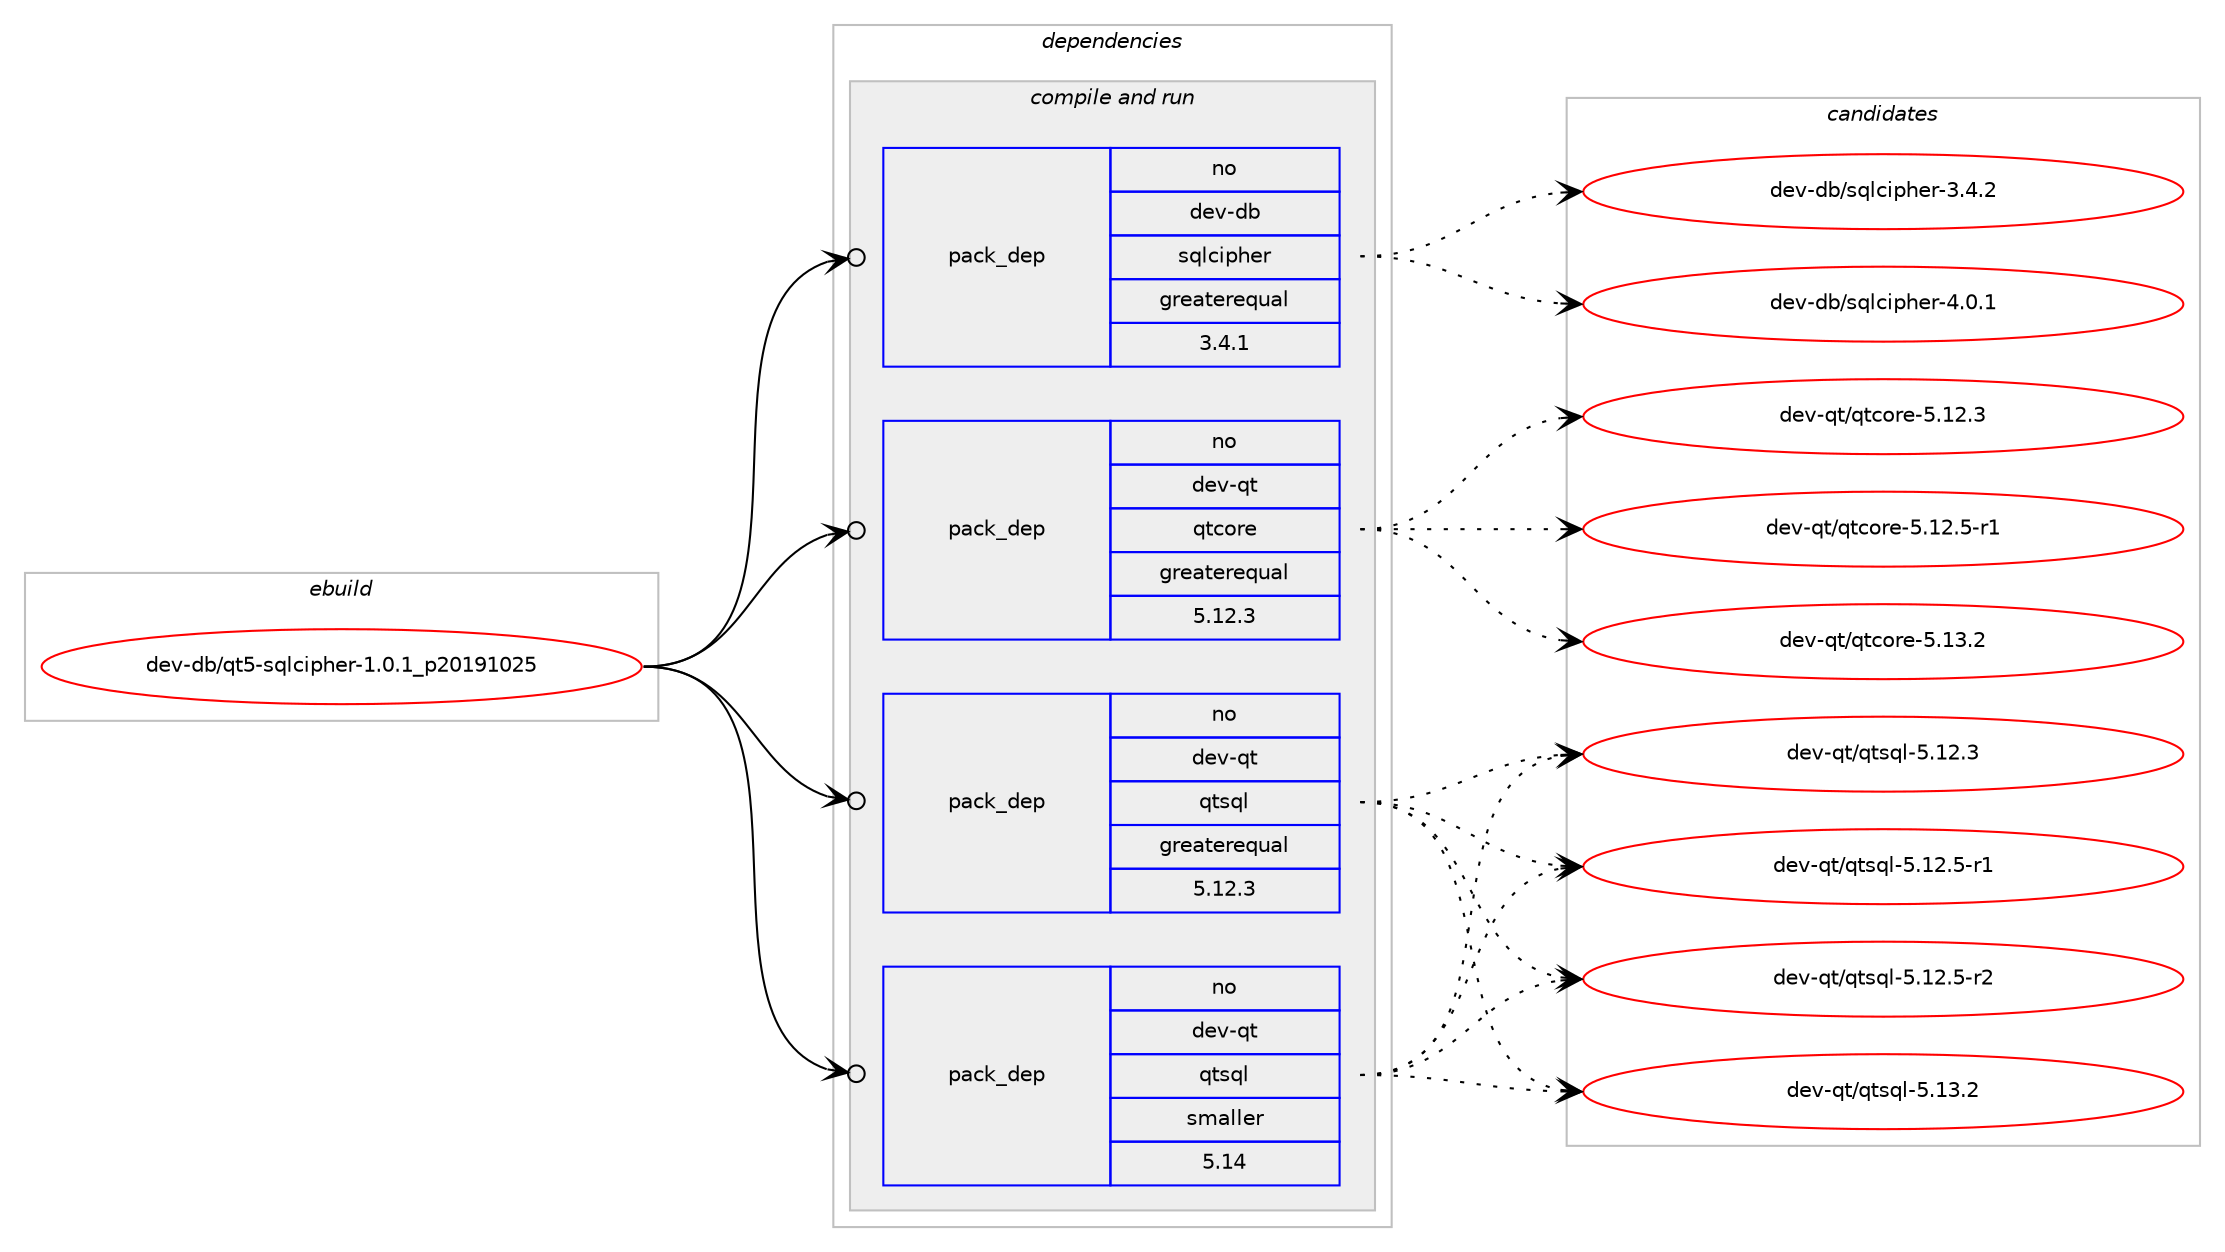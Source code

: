 digraph prolog {

# *************
# Graph options
# *************

newrank=true;
concentrate=true;
compound=true;
graph [rankdir=LR,fontname=Helvetica,fontsize=10,ranksep=1.5];#, ranksep=2.5, nodesep=0.2];
edge  [arrowhead=vee];
node  [fontname=Helvetica,fontsize=10];

# **********
# The ebuild
# **********

subgraph cluster_leftcol {
color=gray;
rank=same;
label=<<i>ebuild</i>>;
id [label="dev-db/qt5-sqlcipher-1.0.1_p20191025", color=red, width=4, href="../dev-db/qt5-sqlcipher-1.0.1_p20191025.svg"];
}

# ****************
# The dependencies
# ****************

subgraph cluster_midcol {
color=gray;
label=<<i>dependencies</i>>;
subgraph cluster_compile {
fillcolor="#eeeeee";
style=filled;
label=<<i>compile</i>>;
}
subgraph cluster_compileandrun {
fillcolor="#eeeeee";
style=filled;
label=<<i>compile and run</i>>;
subgraph pack389316 {
dependency523262 [label=<<TABLE BORDER="0" CELLBORDER="1" CELLSPACING="0" CELLPADDING="4" WIDTH="220"><TR><TD ROWSPAN="6" CELLPADDING="30">pack_dep</TD></TR><TR><TD WIDTH="110">no</TD></TR><TR><TD>dev-db</TD></TR><TR><TD>sqlcipher</TD></TR><TR><TD>greaterequal</TD></TR><TR><TD>3.4.1</TD></TR></TABLE>>, shape=none, color=blue];
}
id:e -> dependency523262:w [weight=20,style="solid",arrowhead="odotvee"];
subgraph pack389317 {
dependency523263 [label=<<TABLE BORDER="0" CELLBORDER="1" CELLSPACING="0" CELLPADDING="4" WIDTH="220"><TR><TD ROWSPAN="6" CELLPADDING="30">pack_dep</TD></TR><TR><TD WIDTH="110">no</TD></TR><TR><TD>dev-qt</TD></TR><TR><TD>qtcore</TD></TR><TR><TD>greaterequal</TD></TR><TR><TD>5.12.3</TD></TR></TABLE>>, shape=none, color=blue];
}
id:e -> dependency523263:w [weight=20,style="solid",arrowhead="odotvee"];
subgraph pack389318 {
dependency523264 [label=<<TABLE BORDER="0" CELLBORDER="1" CELLSPACING="0" CELLPADDING="4" WIDTH="220"><TR><TD ROWSPAN="6" CELLPADDING="30">pack_dep</TD></TR><TR><TD WIDTH="110">no</TD></TR><TR><TD>dev-qt</TD></TR><TR><TD>qtsql</TD></TR><TR><TD>greaterequal</TD></TR><TR><TD>5.12.3</TD></TR></TABLE>>, shape=none, color=blue];
}
id:e -> dependency523264:w [weight=20,style="solid",arrowhead="odotvee"];
subgraph pack389319 {
dependency523265 [label=<<TABLE BORDER="0" CELLBORDER="1" CELLSPACING="0" CELLPADDING="4" WIDTH="220"><TR><TD ROWSPAN="6" CELLPADDING="30">pack_dep</TD></TR><TR><TD WIDTH="110">no</TD></TR><TR><TD>dev-qt</TD></TR><TR><TD>qtsql</TD></TR><TR><TD>smaller</TD></TR><TR><TD>5.14</TD></TR></TABLE>>, shape=none, color=blue];
}
id:e -> dependency523265:w [weight=20,style="solid",arrowhead="odotvee"];
}
subgraph cluster_run {
fillcolor="#eeeeee";
style=filled;
label=<<i>run</i>>;
}
}

# **************
# The candidates
# **************

subgraph cluster_choices {
rank=same;
color=gray;
label=<<i>candidates</i>>;

subgraph choice389316 {
color=black;
nodesep=1;
choice10010111845100984711511310899105112104101114455146524650 [label="dev-db/sqlcipher-3.4.2", color=red, width=4,href="../dev-db/sqlcipher-3.4.2.svg"];
choice10010111845100984711511310899105112104101114455246484649 [label="dev-db/sqlcipher-4.0.1", color=red, width=4,href="../dev-db/sqlcipher-4.0.1.svg"];
dependency523262:e -> choice10010111845100984711511310899105112104101114455146524650:w [style=dotted,weight="100"];
dependency523262:e -> choice10010111845100984711511310899105112104101114455246484649:w [style=dotted,weight="100"];
}
subgraph choice389317 {
color=black;
nodesep=1;
choice10010111845113116471131169911111410145534649504651 [label="dev-qt/qtcore-5.12.3", color=red, width=4,href="../dev-qt/qtcore-5.12.3.svg"];
choice100101118451131164711311699111114101455346495046534511449 [label="dev-qt/qtcore-5.12.5-r1", color=red, width=4,href="../dev-qt/qtcore-5.12.5-r1.svg"];
choice10010111845113116471131169911111410145534649514650 [label="dev-qt/qtcore-5.13.2", color=red, width=4,href="../dev-qt/qtcore-5.13.2.svg"];
dependency523263:e -> choice10010111845113116471131169911111410145534649504651:w [style=dotted,weight="100"];
dependency523263:e -> choice100101118451131164711311699111114101455346495046534511449:w [style=dotted,weight="100"];
dependency523263:e -> choice10010111845113116471131169911111410145534649514650:w [style=dotted,weight="100"];
}
subgraph choice389318 {
color=black;
nodesep=1;
choice100101118451131164711311611511310845534649504651 [label="dev-qt/qtsql-5.12.3", color=red, width=4,href="../dev-qt/qtsql-5.12.3.svg"];
choice1001011184511311647113116115113108455346495046534511449 [label="dev-qt/qtsql-5.12.5-r1", color=red, width=4,href="../dev-qt/qtsql-5.12.5-r1.svg"];
choice1001011184511311647113116115113108455346495046534511450 [label="dev-qt/qtsql-5.12.5-r2", color=red, width=4,href="../dev-qt/qtsql-5.12.5-r2.svg"];
choice100101118451131164711311611511310845534649514650 [label="dev-qt/qtsql-5.13.2", color=red, width=4,href="../dev-qt/qtsql-5.13.2.svg"];
dependency523264:e -> choice100101118451131164711311611511310845534649504651:w [style=dotted,weight="100"];
dependency523264:e -> choice1001011184511311647113116115113108455346495046534511449:w [style=dotted,weight="100"];
dependency523264:e -> choice1001011184511311647113116115113108455346495046534511450:w [style=dotted,weight="100"];
dependency523264:e -> choice100101118451131164711311611511310845534649514650:w [style=dotted,weight="100"];
}
subgraph choice389319 {
color=black;
nodesep=1;
choice100101118451131164711311611511310845534649504651 [label="dev-qt/qtsql-5.12.3", color=red, width=4,href="../dev-qt/qtsql-5.12.3.svg"];
choice1001011184511311647113116115113108455346495046534511449 [label="dev-qt/qtsql-5.12.5-r1", color=red, width=4,href="../dev-qt/qtsql-5.12.5-r1.svg"];
choice1001011184511311647113116115113108455346495046534511450 [label="dev-qt/qtsql-5.12.5-r2", color=red, width=4,href="../dev-qt/qtsql-5.12.5-r2.svg"];
choice100101118451131164711311611511310845534649514650 [label="dev-qt/qtsql-5.13.2", color=red, width=4,href="../dev-qt/qtsql-5.13.2.svg"];
dependency523265:e -> choice100101118451131164711311611511310845534649504651:w [style=dotted,weight="100"];
dependency523265:e -> choice1001011184511311647113116115113108455346495046534511449:w [style=dotted,weight="100"];
dependency523265:e -> choice1001011184511311647113116115113108455346495046534511450:w [style=dotted,weight="100"];
dependency523265:e -> choice100101118451131164711311611511310845534649514650:w [style=dotted,weight="100"];
}
}

}
